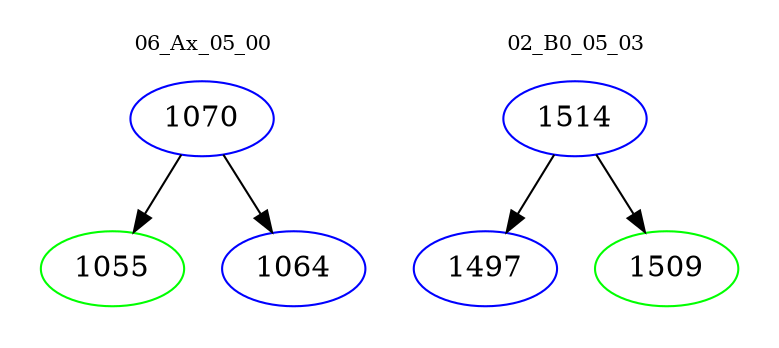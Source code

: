 digraph{
subgraph cluster_0 {
color = white
label = "06_Ax_05_00";
fontsize=10;
T0_1070 [label="1070", color="blue"]
T0_1070 -> T0_1055 [color="black"]
T0_1055 [label="1055", color="green"]
T0_1070 -> T0_1064 [color="black"]
T0_1064 [label="1064", color="blue"]
}
subgraph cluster_1 {
color = white
label = "02_B0_05_03";
fontsize=10;
T1_1514 [label="1514", color="blue"]
T1_1514 -> T1_1497 [color="black"]
T1_1497 [label="1497", color="blue"]
T1_1514 -> T1_1509 [color="black"]
T1_1509 [label="1509", color="green"]
}
}
